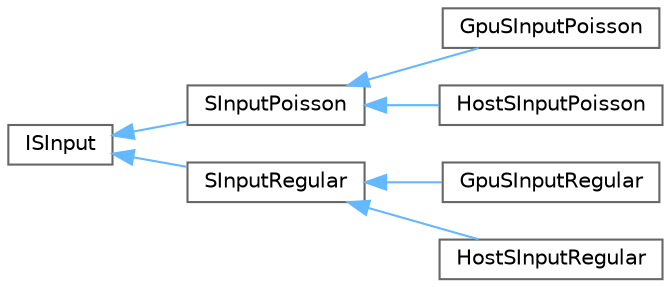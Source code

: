 digraph "Graphical Class Hierarchy"
{
 // LATEX_PDF_SIZE
  bgcolor="transparent";
  edge [fontname=Helvetica,fontsize=10,labelfontname=Helvetica,labelfontsize=10];
  node [fontname=Helvetica,fontsize=10,shape=box,height=0.2,width=0.4];
  rankdir="LR";
  Node0 [id="Node000000",label="ISInput",height=0.2,width=0.4,color="grey40", fillcolor="white", style="filled",URL="$class_i_s_input.html",tooltip=" "];
  Node0 -> Node1 [id="edge21_Node000000_Node000001",dir="back",color="steelblue1",style="solid",tooltip=" "];
  Node1 [id="Node000001",label="SInputPoisson",height=0.2,width=0.4,color="grey40", fillcolor="white", style="filled",URL="$class_s_input_poisson.html",tooltip=" "];
  Node1 -> Node2 [id="edge22_Node000001_Node000002",dir="back",color="steelblue1",style="solid",tooltip=" "];
  Node2 [id="Node000002",label="GpuSInputPoisson",height=0.2,width=0.4,color="grey40", fillcolor="white", style="filled",URL="$class_gpu_s_input_poisson.html",tooltip=" "];
  Node1 -> Node3 [id="edge23_Node000001_Node000003",dir="back",color="steelblue1",style="solid",tooltip=" "];
  Node3 [id="Node000003",label="HostSInputPoisson",height=0.2,width=0.4,color="grey40", fillcolor="white", style="filled",URL="$class_host_s_input_poisson.html",tooltip=" "];
  Node0 -> Node4 [id="edge24_Node000000_Node000004",dir="back",color="steelblue1",style="solid",tooltip=" "];
  Node4 [id="Node000004",label="SInputRegular",height=0.2,width=0.4,color="grey40", fillcolor="white", style="filled",URL="$class_s_input_regular.html",tooltip=" "];
  Node4 -> Node5 [id="edge25_Node000004_Node000005",dir="back",color="steelblue1",style="solid",tooltip=" "];
  Node5 [id="Node000005",label="GpuSInputRegular",height=0.2,width=0.4,color="grey40", fillcolor="white", style="filled",URL="$class_gpu_s_input_regular.html",tooltip=" "];
  Node4 -> Node6 [id="edge26_Node000004_Node000006",dir="back",color="steelblue1",style="solid",tooltip=" "];
  Node6 [id="Node000006",label="HostSInputRegular",height=0.2,width=0.4,color="grey40", fillcolor="white", style="filled",URL="$class_host_s_input_regular.html",tooltip=" "];
}

